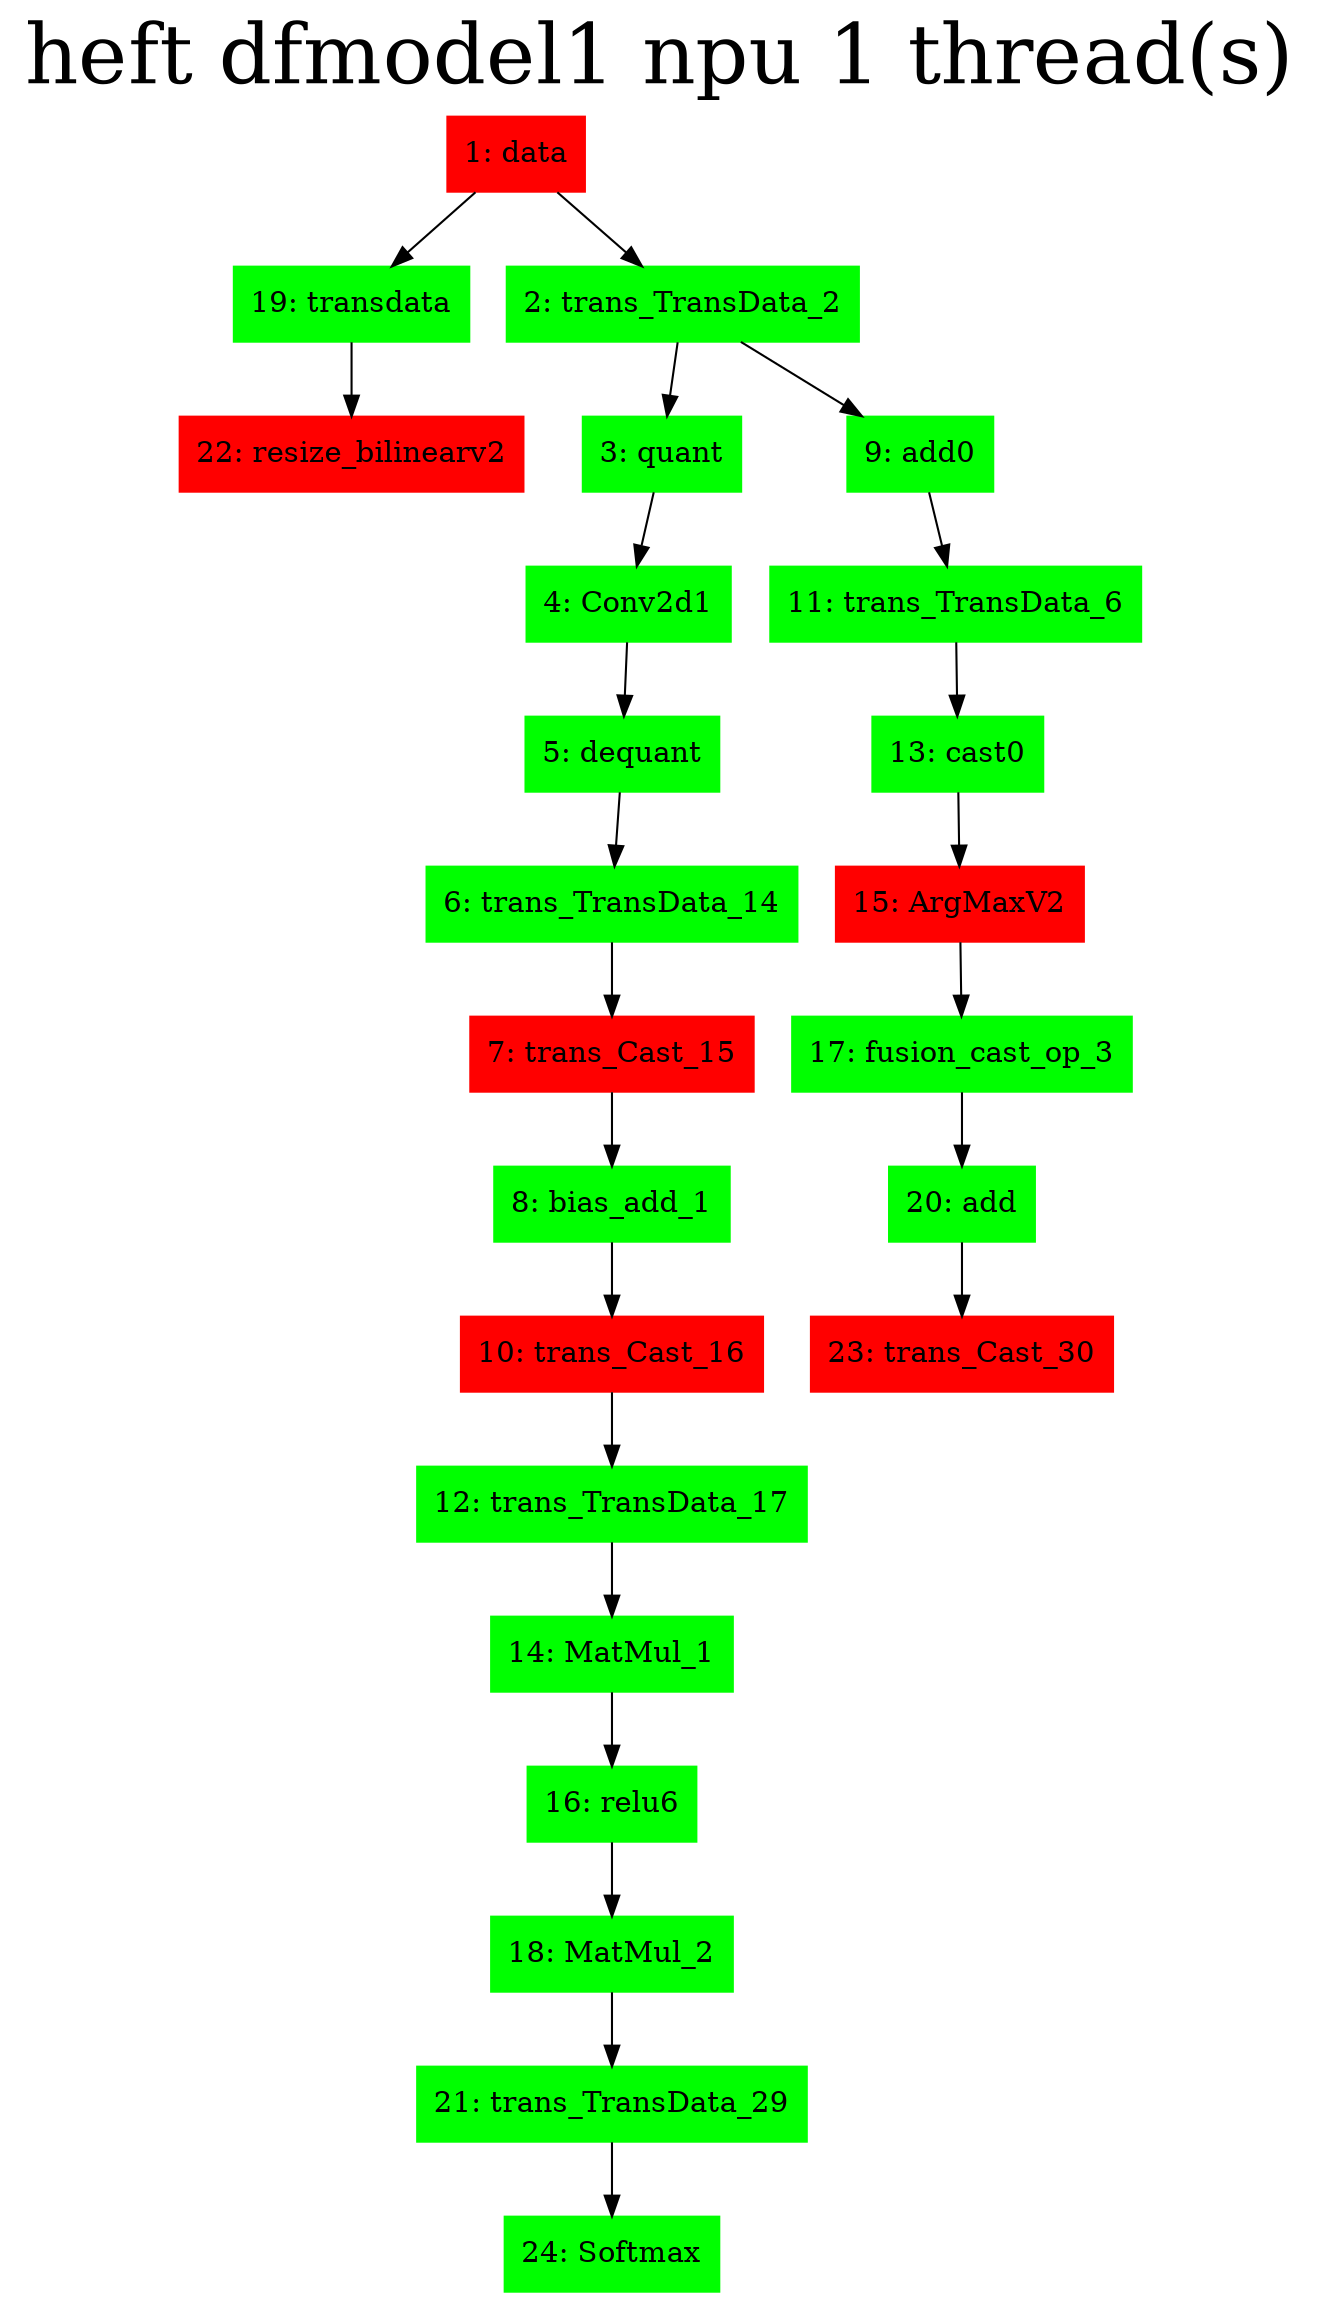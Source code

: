 digraph G {
label     = "heft dfmodel1 npu 1 thread(s)"
    labelloc  =  t // t: Place the graph's title on top.
    fontsize  = 40 // Make title stand out by giving a large font size
    fontcolor = black"1: data"->"19: transdata";
"1: data"->"2: trans_TransData_2";
"1: data" [shape=box,style=filled,color=red];
"19: transdata"->"22: resize_bilinearv2";
"19: transdata" [shape=box,style=filled,color=green];
"2: trans_TransData_2"->"3: quant";
"2: trans_TransData_2"->"9: add0";
"2: trans_TransData_2" [shape=box,style=filled,color=green];
"9: add0"->"11: trans_TransData_6";
"9: add0" [shape=box,style=filled,color=green];
"11: trans_TransData_6"->"13: cast0";
"11: trans_TransData_6" [shape=box,style=filled,color=green];
"13: cast0"->"15: ArgMaxV2";
"13: cast0" [shape=box,style=filled,color=green];
"3: quant"->"4: Conv2d1";
"3: quant" [shape=box,style=filled,color=green];
"4: Conv2d1"->"5: dequant";
"4: Conv2d1" [shape=box,style=filled,color=green];
"5: dequant"->"6: trans_TransData_14";
"5: dequant" [shape=box,style=filled,color=green];
"6: trans_TransData_14"->"7: trans_Cast_15";
"6: trans_TransData_14" [shape=box,style=filled,color=green];
"7: trans_Cast_15"->"8: bias_add_1";
"7: trans_Cast_15" [shape=box,style=filled,color=red];
"22: resize_bilinearv2" [shape=box,style=filled,color=red];
"15: ArgMaxV2"->"17: fusion_cast_op_3";
"15: ArgMaxV2" [shape=box,style=filled,color=red];
"17: fusion_cast_op_3"->"20: add";
"17: fusion_cast_op_3" [shape=box,style=filled,color=green];
"20: add"->"23: trans_Cast_30";
"20: add" [shape=box,style=filled,color=green];
"23: trans_Cast_30" [shape=box,style=filled,color=red];
"8: bias_add_1"->"10: trans_Cast_16";
"8: bias_add_1" [shape=box,style=filled,color=green];
"10: trans_Cast_16"->"12: trans_TransData_17";
"10: trans_Cast_16" [shape=box,style=filled,color=red];
"12: trans_TransData_17"->"14: MatMul_1";
"12: trans_TransData_17" [shape=box,style=filled,color=green];
"14: MatMul_1"->"16: relu6";
"14: MatMul_1" [shape=box,style=filled,color=green];
"16: relu6"->"18: MatMul_2";
"16: relu6" [shape=box,style=filled,color=green];
"18: MatMul_2"->"21: trans_TransData_29";
"18: MatMul_2" [shape=box,style=filled,color=green];
"21: trans_TransData_29"->"24: Softmax";
"21: trans_TransData_29" [shape=box,style=filled,color=green];
"24: Softmax" [shape=box,style=filled,color=green];
}